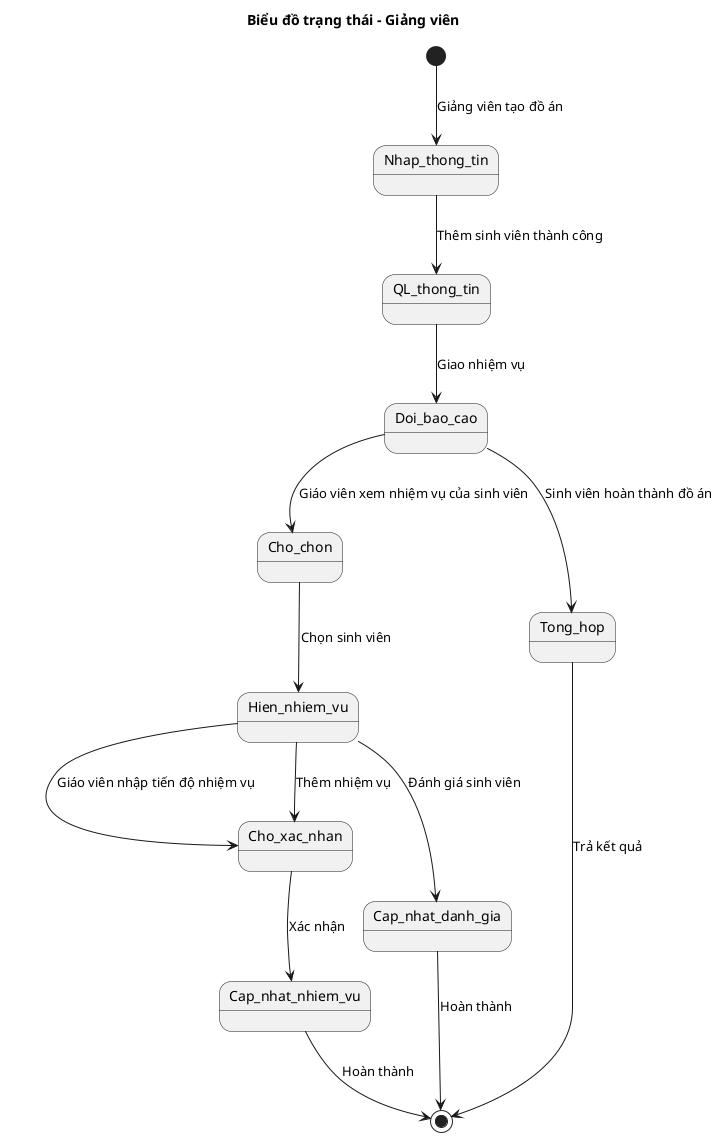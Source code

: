 @startuml
title Biểu đồ trạng thái - Giảng viên

[*] --> Nhap_thong_tin : Giảng viên tạo đồ án

state Nhap_thong_tin {
}

state QL_thong_tin {
}

state Doi_bao_cao {
}

state Cho_chon {
}

state Hien_nhiem_vu {
}

state Cho_xac_nhan {
}

state Cap_nhat_nhiem_vu {
}

state Cap_nhat_danh_gia {
}

state Tong_hop {
}

Nhap_thong_tin --> QL_thong_tin : Thêm sinh viên thành công
QL_thong_tin --> Doi_bao_cao : Giao nhiệm vụ

Doi_bao_cao --> Cho_chon : Giáo viên xem nhiệm vụ của sinh viên
Cho_chon --> Hien_nhiem_vu : Chọn sinh viên

Hien_nhiem_vu --> Cho_xac_nhan : Giáo viên nhập tiến độ nhiệm vụ
Cho_xac_nhan --> Cap_nhat_nhiem_vu : Xác nhận

Hien_nhiem_vu --> Cho_xac_nhan : Thêm nhiệm vụ

Hien_nhiem_vu --> Cap_nhat_danh_gia : Đánh giá sinh viên
Cap_nhat_danh_gia --> [*] : Hoàn thành
Cap_nhat_nhiem_vu --> [*] : Hoàn thành

Doi_bao_cao --> Tong_hop : Sinh viên hoàn thành đồ án
Tong_hop --> [*] : Trả kết quả

@enduml